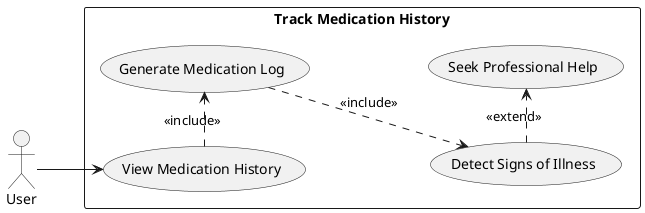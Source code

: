 @startuml
left to right direction
actor "User" as U
rectangle "Track Medication History" as Hist {
  usecase "View Medication History" as UC1
  usecase "Generate Medication Log" as UC2
  usecase "Detect Signs of Illness" as UC3
  usecase "Seek Professional Help" as UC4
}
U --> UC1
UC2 ..> UC3 : <<include>>
UC3 .> UC4 : <<extend>>
UC1 .> UC2 : <<include>>

@enduml